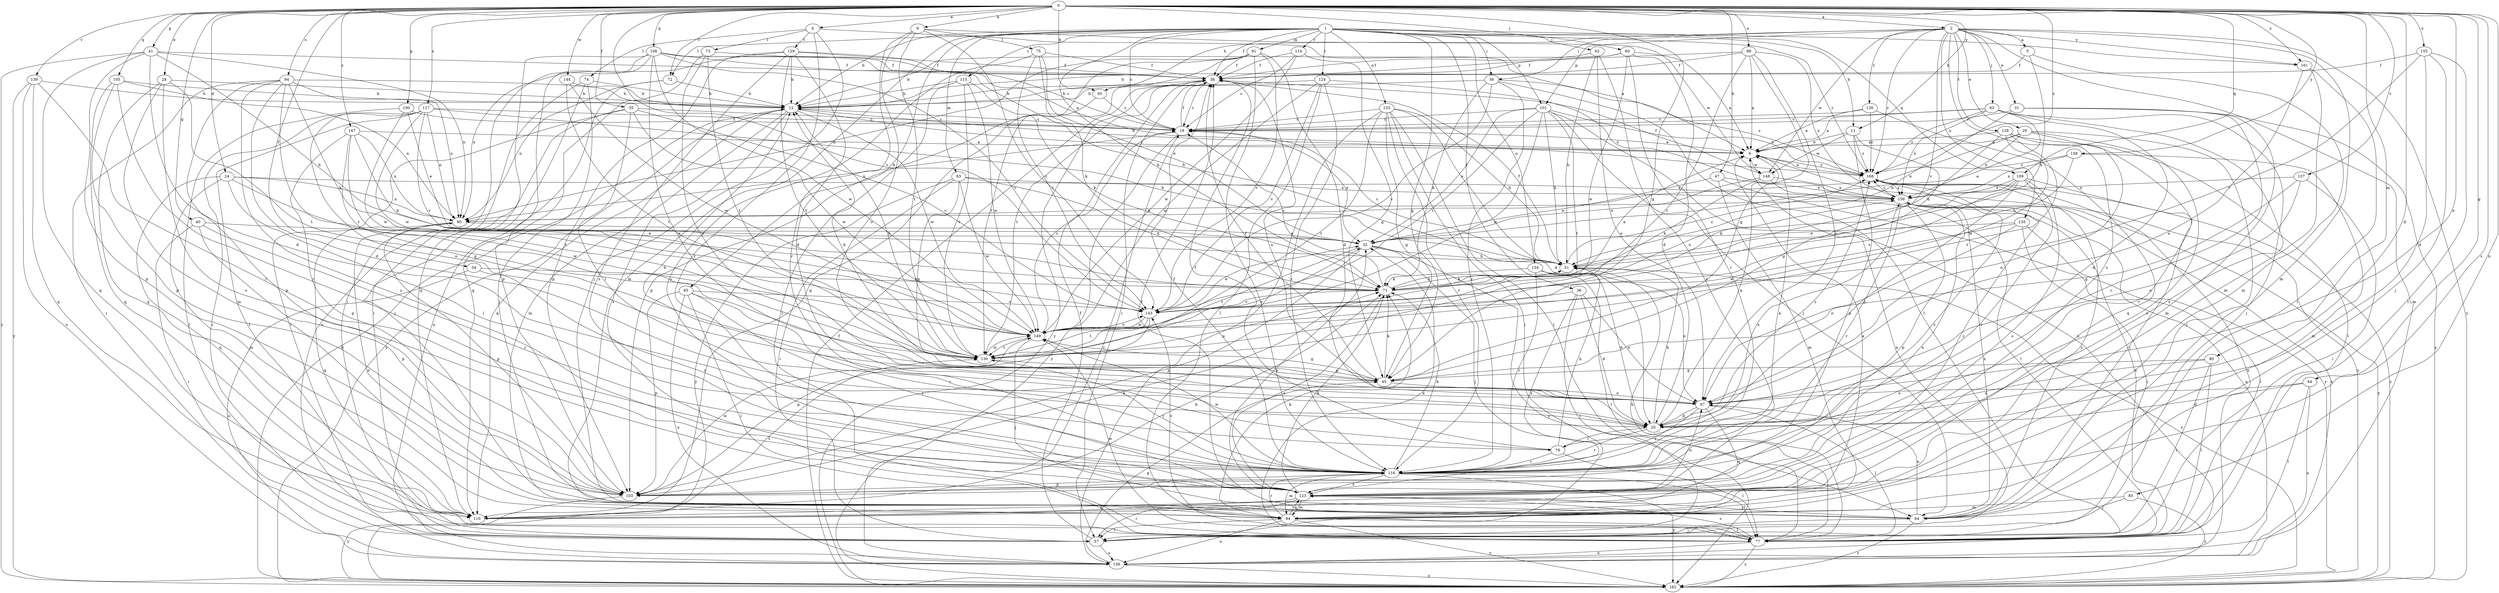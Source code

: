 strict digraph  {
0;
1;
2;
4;
5;
6;
9;
11;
12;
18;
24;
25;
28;
29;
31;
32;
34;
35;
36;
38;
40;
41;
44;
45;
47;
50;
51;
56;
57;
60;
62;
63;
64;
65;
71;
72;
73;
74;
75;
76;
77;
80;
81;
83;
84;
85;
88;
90;
94;
97;
100;
101;
103;
105;
106;
109;
110;
114;
115;
116;
117;
123;
124;
126;
128;
129;
130;
133;
134;
135;
136;
137;
139;
143;
144;
148;
149;
155;
156;
158;
161;
162;
167;
168;
0 -> 2  [label=a];
0 -> 4  [label=a];
0 -> 9  [label=b];
0 -> 11  [label=b];
0 -> 24  [label=d];
0 -> 25  [label=d];
0 -> 28  [label=e];
0 -> 34  [label=f];
0 -> 35  [label=f];
0 -> 40  [label=g];
0 -> 41  [label=g];
0 -> 44  [label=g];
0 -> 45  [label=g];
0 -> 47  [label=h];
0 -> 50  [label=h];
0 -> 60  [label=j];
0 -> 72  [label=l];
0 -> 80  [label=m];
0 -> 85  [label=n];
0 -> 88  [label=n];
0 -> 94  [label=o];
0 -> 97  [label=o];
0 -> 100  [label=p];
0 -> 105  [label=q];
0 -> 106  [label=q];
0 -> 109  [label=q];
0 -> 117  [label=s];
0 -> 123  [label=s];
0 -> 137  [label=v];
0 -> 139  [label=v];
0 -> 143  [label=v];
0 -> 144  [label=w];
0 -> 155  [label=x];
0 -> 158  [label=y];
0 -> 161  [label=y];
0 -> 167  [label=z];
0 -> 168  [label=z];
1 -> 11  [label=b];
1 -> 12  [label=b];
1 -> 18  [label=c];
1 -> 36  [label=f];
1 -> 38  [label=f];
1 -> 45  [label=g];
1 -> 56  [label=i];
1 -> 62  [label=j];
1 -> 65  [label=k];
1 -> 71  [label=k];
1 -> 72  [label=l];
1 -> 81  [label=m];
1 -> 83  [label=m];
1 -> 84  [label=m];
1 -> 101  [label=p];
1 -> 109  [label=q];
1 -> 114  [label=r];
1 -> 115  [label=r];
1 -> 124  [label=t];
1 -> 133  [label=u];
1 -> 134  [label=u];
1 -> 161  [label=y];
1 -> 168  [label=z];
2 -> 5  [label=a];
2 -> 29  [label=e];
2 -> 31  [label=e];
2 -> 50  [label=h];
2 -> 56  [label=i];
2 -> 63  [label=j];
2 -> 84  [label=m];
2 -> 101  [label=p];
2 -> 123  [label=s];
2 -> 126  [label=t];
2 -> 128  [label=t];
2 -> 135  [label=u];
2 -> 136  [label=u];
2 -> 143  [label=v];
2 -> 148  [label=w];
2 -> 161  [label=y];
2 -> 162  [label=y];
2 -> 168  [label=z];
4 -> 6  [label=a];
4 -> 64  [label=j];
4 -> 73  [label=l];
4 -> 74  [label=l];
4 -> 116  [label=r];
4 -> 129  [label=t];
5 -> 38  [label=f];
5 -> 51  [label=h];
5 -> 84  [label=m];
6 -> 12  [label=b];
6 -> 148  [label=w];
6 -> 162  [label=y];
6 -> 168  [label=z];
9 -> 75  [label=l];
9 -> 97  [label=o];
9 -> 116  [label=r];
9 -> 130  [label=t];
9 -> 143  [label=v];
9 -> 148  [label=w];
11 -> 6  [label=a];
11 -> 45  [label=g];
11 -> 103  [label=p];
11 -> 148  [label=w];
11 -> 168  [label=z];
12 -> 18  [label=c];
12 -> 84  [label=m];
12 -> 110  [label=q];
12 -> 123  [label=s];
12 -> 149  [label=w];
12 -> 162  [label=y];
12 -> 168  [label=z];
18 -> 6  [label=a];
18 -> 32  [label=e];
18 -> 38  [label=f];
18 -> 90  [label=n];
18 -> 162  [label=y];
24 -> 76  [label=l];
24 -> 84  [label=m];
24 -> 90  [label=n];
24 -> 110  [label=q];
24 -> 149  [label=w];
24 -> 156  [label=x];
25 -> 6  [label=a];
25 -> 12  [label=b];
25 -> 51  [label=h];
25 -> 76  [label=l];
25 -> 116  [label=r];
25 -> 168  [label=z];
28 -> 12  [label=b];
28 -> 84  [label=m];
28 -> 110  [label=q];
28 -> 123  [label=s];
28 -> 130  [label=t];
29 -> 6  [label=a];
29 -> 64  [label=j];
29 -> 90  [label=n];
29 -> 97  [label=o];
29 -> 123  [label=s];
29 -> 156  [label=x];
31 -> 18  [label=c];
31 -> 51  [label=h];
31 -> 84  [label=m];
31 -> 116  [label=r];
31 -> 162  [label=y];
32 -> 51  [label=h];
32 -> 64  [label=j];
32 -> 103  [label=p];
32 -> 130  [label=t];
32 -> 162  [label=y];
34 -> 71  [label=k];
34 -> 116  [label=r];
34 -> 136  [label=u];
35 -> 18  [label=c];
35 -> 57  [label=i];
35 -> 64  [label=j];
35 -> 76  [label=l];
35 -> 143  [label=v];
35 -> 149  [label=w];
36 -> 25  [label=d];
36 -> 57  [label=i];
36 -> 97  [label=o];
36 -> 123  [label=s];
36 -> 143  [label=v];
38 -> 12  [label=b];
38 -> 18  [label=c];
38 -> 57  [label=i];
38 -> 97  [label=o];
38 -> 130  [label=t];
38 -> 162  [label=y];
40 -> 32  [label=e];
40 -> 57  [label=i];
40 -> 103  [label=p];
40 -> 116  [label=r];
41 -> 25  [label=d];
41 -> 38  [label=f];
41 -> 51  [label=h];
41 -> 90  [label=n];
41 -> 103  [label=p];
41 -> 110  [label=q];
41 -> 162  [label=y];
44 -> 25  [label=d];
44 -> 77  [label=l];
44 -> 97  [label=o];
44 -> 136  [label=u];
45 -> 12  [label=b];
45 -> 38  [label=f];
45 -> 71  [label=k];
45 -> 97  [label=o];
47 -> 32  [label=e];
47 -> 84  [label=m];
47 -> 156  [label=x];
47 -> 162  [label=y];
50 -> 18  [label=c];
50 -> 103  [label=p];
51 -> 18  [label=c];
51 -> 38  [label=f];
51 -> 71  [label=k];
51 -> 162  [label=y];
51 -> 168  [label=z];
56 -> 12  [label=b];
56 -> 71  [label=k];
56 -> 77  [label=l];
56 -> 116  [label=r];
56 -> 143  [label=v];
56 -> 168  [label=z];
57 -> 6  [label=a];
57 -> 38  [label=f];
57 -> 136  [label=u];
60 -> 6  [label=a];
60 -> 12  [label=b];
60 -> 25  [label=d];
60 -> 38  [label=f];
60 -> 116  [label=r];
60 -> 149  [label=w];
62 -> 38  [label=f];
62 -> 51  [label=h];
62 -> 97  [label=o];
62 -> 123  [label=s];
63 -> 6  [label=a];
63 -> 18  [label=c];
63 -> 25  [label=d];
63 -> 32  [label=e];
63 -> 64  [label=j];
63 -> 123  [label=s];
63 -> 156  [label=x];
63 -> 168  [label=z];
64 -> 38  [label=f];
64 -> 57  [label=i];
64 -> 90  [label=n];
64 -> 97  [label=o];
64 -> 156  [label=x];
64 -> 162  [label=y];
64 -> 168  [label=z];
65 -> 77  [label=l];
65 -> 103  [label=p];
65 -> 116  [label=r];
65 -> 123  [label=s];
65 -> 136  [label=u];
65 -> 143  [label=v];
71 -> 6  [label=a];
71 -> 18  [label=c];
71 -> 51  [label=h];
71 -> 123  [label=s];
71 -> 143  [label=v];
71 -> 156  [label=x];
72 -> 12  [label=b];
72 -> 90  [label=n];
72 -> 136  [label=u];
73 -> 38  [label=f];
73 -> 97  [label=o];
73 -> 110  [label=q];
73 -> 130  [label=t];
74 -> 12  [label=b];
74 -> 57  [label=i];
74 -> 64  [label=j];
74 -> 136  [label=u];
75 -> 32  [label=e];
75 -> 38  [label=f];
75 -> 71  [label=k];
75 -> 123  [label=s];
75 -> 143  [label=v];
76 -> 38  [label=f];
76 -> 51  [label=h];
76 -> 77  [label=l];
76 -> 116  [label=r];
76 -> 156  [label=x];
77 -> 32  [label=e];
77 -> 51  [label=h];
77 -> 123  [label=s];
77 -> 136  [label=u];
77 -> 149  [label=w];
77 -> 156  [label=x];
77 -> 162  [label=y];
80 -> 25  [label=d];
80 -> 45  [label=g];
80 -> 57  [label=i];
80 -> 77  [label=l];
81 -> 25  [label=d];
81 -> 38  [label=f];
81 -> 90  [label=n];
81 -> 110  [label=q];
81 -> 116  [label=r];
81 -> 130  [label=t];
81 -> 143  [label=v];
83 -> 45  [label=g];
83 -> 57  [label=i];
83 -> 71  [label=k];
83 -> 149  [label=w];
83 -> 156  [label=x];
83 -> 162  [label=y];
84 -> 57  [label=i];
84 -> 71  [label=k];
84 -> 77  [label=l];
84 -> 116  [label=r];
84 -> 123  [label=s];
84 -> 136  [label=u];
84 -> 143  [label=v];
84 -> 162  [label=y];
85 -> 64  [label=j];
85 -> 84  [label=m];
85 -> 162  [label=y];
88 -> 6  [label=a];
88 -> 12  [label=b];
88 -> 38  [label=f];
88 -> 45  [label=g];
88 -> 97  [label=o];
88 -> 130  [label=t];
88 -> 156  [label=x];
90 -> 32  [label=e];
90 -> 103  [label=p];
90 -> 110  [label=q];
94 -> 12  [label=b];
94 -> 25  [label=d];
94 -> 57  [label=i];
94 -> 71  [label=k];
94 -> 90  [label=n];
94 -> 103  [label=p];
94 -> 123  [label=s];
94 -> 130  [label=t];
97 -> 25  [label=d];
97 -> 77  [label=l];
97 -> 110  [label=q];
97 -> 116  [label=r];
100 -> 18  [label=c];
100 -> 32  [label=e];
100 -> 77  [label=l];
100 -> 149  [label=w];
101 -> 18  [label=c];
101 -> 32  [label=e];
101 -> 51  [label=h];
101 -> 64  [label=j];
101 -> 130  [label=t];
101 -> 136  [label=u];
101 -> 143  [label=v];
101 -> 149  [label=w];
101 -> 168  [label=z];
103 -> 71  [label=k];
103 -> 149  [label=w];
103 -> 156  [label=x];
103 -> 162  [label=y];
105 -> 12  [label=b];
105 -> 90  [label=n];
105 -> 103  [label=p];
105 -> 110  [label=q];
105 -> 116  [label=r];
106 -> 6  [label=a];
106 -> 38  [label=f];
106 -> 51  [label=h];
106 -> 57  [label=i];
106 -> 97  [label=o];
106 -> 103  [label=p];
106 -> 110  [label=q];
106 -> 143  [label=v];
106 -> 149  [label=w];
109 -> 25  [label=d];
109 -> 64  [label=j];
109 -> 71  [label=k];
109 -> 116  [label=r];
109 -> 123  [label=s];
109 -> 143  [label=v];
109 -> 156  [label=x];
110 -> 6  [label=a];
110 -> 71  [label=k];
110 -> 130  [label=t];
114 -> 18  [label=c];
114 -> 38  [label=f];
114 -> 45  [label=g];
114 -> 149  [label=w];
115 -> 12  [label=b];
115 -> 71  [label=k];
115 -> 77  [label=l];
115 -> 130  [label=t];
115 -> 149  [label=w];
116 -> 6  [label=a];
116 -> 38  [label=f];
116 -> 71  [label=k];
116 -> 77  [label=l];
116 -> 84  [label=m];
116 -> 103  [label=p];
116 -> 123  [label=s];
116 -> 130  [label=t];
116 -> 149  [label=w];
116 -> 162  [label=y];
116 -> 168  [label=z];
117 -> 18  [label=c];
117 -> 51  [label=h];
117 -> 57  [label=i];
117 -> 77  [label=l];
117 -> 90  [label=n];
117 -> 97  [label=o];
117 -> 143  [label=v];
117 -> 149  [label=w];
123 -> 32  [label=e];
123 -> 57  [label=i];
123 -> 64  [label=j];
123 -> 71  [label=k];
123 -> 84  [label=m];
123 -> 97  [label=o];
123 -> 110  [label=q];
123 -> 168  [label=z];
124 -> 12  [label=b];
124 -> 77  [label=l];
124 -> 116  [label=r];
124 -> 143  [label=v];
124 -> 149  [label=w];
124 -> 156  [label=x];
126 -> 6  [label=a];
126 -> 18  [label=c];
126 -> 110  [label=q];
126 -> 168  [label=z];
128 -> 6  [label=a];
128 -> 51  [label=h];
128 -> 77  [label=l];
128 -> 116  [label=r];
128 -> 130  [label=t];
128 -> 149  [label=w];
129 -> 12  [label=b];
129 -> 18  [label=c];
129 -> 25  [label=d];
129 -> 38  [label=f];
129 -> 90  [label=n];
129 -> 103  [label=p];
129 -> 123  [label=s];
129 -> 130  [label=t];
130 -> 12  [label=b];
130 -> 32  [label=e];
130 -> 45  [label=g];
130 -> 149  [label=w];
133 -> 18  [label=c];
133 -> 25  [label=d];
133 -> 45  [label=g];
133 -> 51  [label=h];
133 -> 57  [label=i];
133 -> 77  [label=l];
133 -> 116  [label=r];
133 -> 130  [label=t];
133 -> 136  [label=u];
134 -> 25  [label=d];
134 -> 71  [label=k];
134 -> 77  [label=l];
134 -> 97  [label=o];
134 -> 116  [label=r];
135 -> 32  [label=e];
135 -> 57  [label=i];
135 -> 77  [label=l];
135 -> 97  [label=o];
135 -> 149  [label=w];
136 -> 18  [label=c];
136 -> 45  [label=g];
136 -> 156  [label=x];
136 -> 162  [label=y];
137 -> 45  [label=g];
137 -> 57  [label=i];
137 -> 97  [label=o];
137 -> 156  [label=x];
139 -> 12  [label=b];
139 -> 110  [label=q];
139 -> 116  [label=r];
139 -> 136  [label=u];
139 -> 162  [label=y];
143 -> 32  [label=e];
143 -> 103  [label=p];
143 -> 130  [label=t];
143 -> 149  [label=w];
144 -> 12  [label=b];
144 -> 130  [label=t];
144 -> 149  [label=w];
148 -> 32  [label=e];
148 -> 38  [label=f];
148 -> 71  [label=k];
148 -> 77  [label=l];
148 -> 156  [label=x];
149 -> 18  [label=c];
149 -> 45  [label=g];
149 -> 64  [label=j];
149 -> 130  [label=t];
149 -> 143  [label=v];
155 -> 25  [label=d];
155 -> 38  [label=f];
155 -> 64  [label=j];
155 -> 77  [label=l];
155 -> 143  [label=v];
156 -> 90  [label=n];
156 -> 103  [label=p];
156 -> 116  [label=r];
156 -> 136  [label=u];
156 -> 162  [label=y];
156 -> 168  [label=z];
158 -> 51  [label=h];
158 -> 84  [label=m];
158 -> 156  [label=x];
158 -> 168  [label=z];
161 -> 57  [label=i];
161 -> 84  [label=m];
161 -> 97  [label=o];
162 -> 12  [label=b];
162 -> 38  [label=f];
162 -> 168  [label=z];
167 -> 6  [label=a];
167 -> 45  [label=g];
167 -> 71  [label=k];
167 -> 90  [label=n];
167 -> 103  [label=p];
167 -> 130  [label=t];
168 -> 6  [label=a];
168 -> 136  [label=u];
168 -> 156  [label=x];
}
